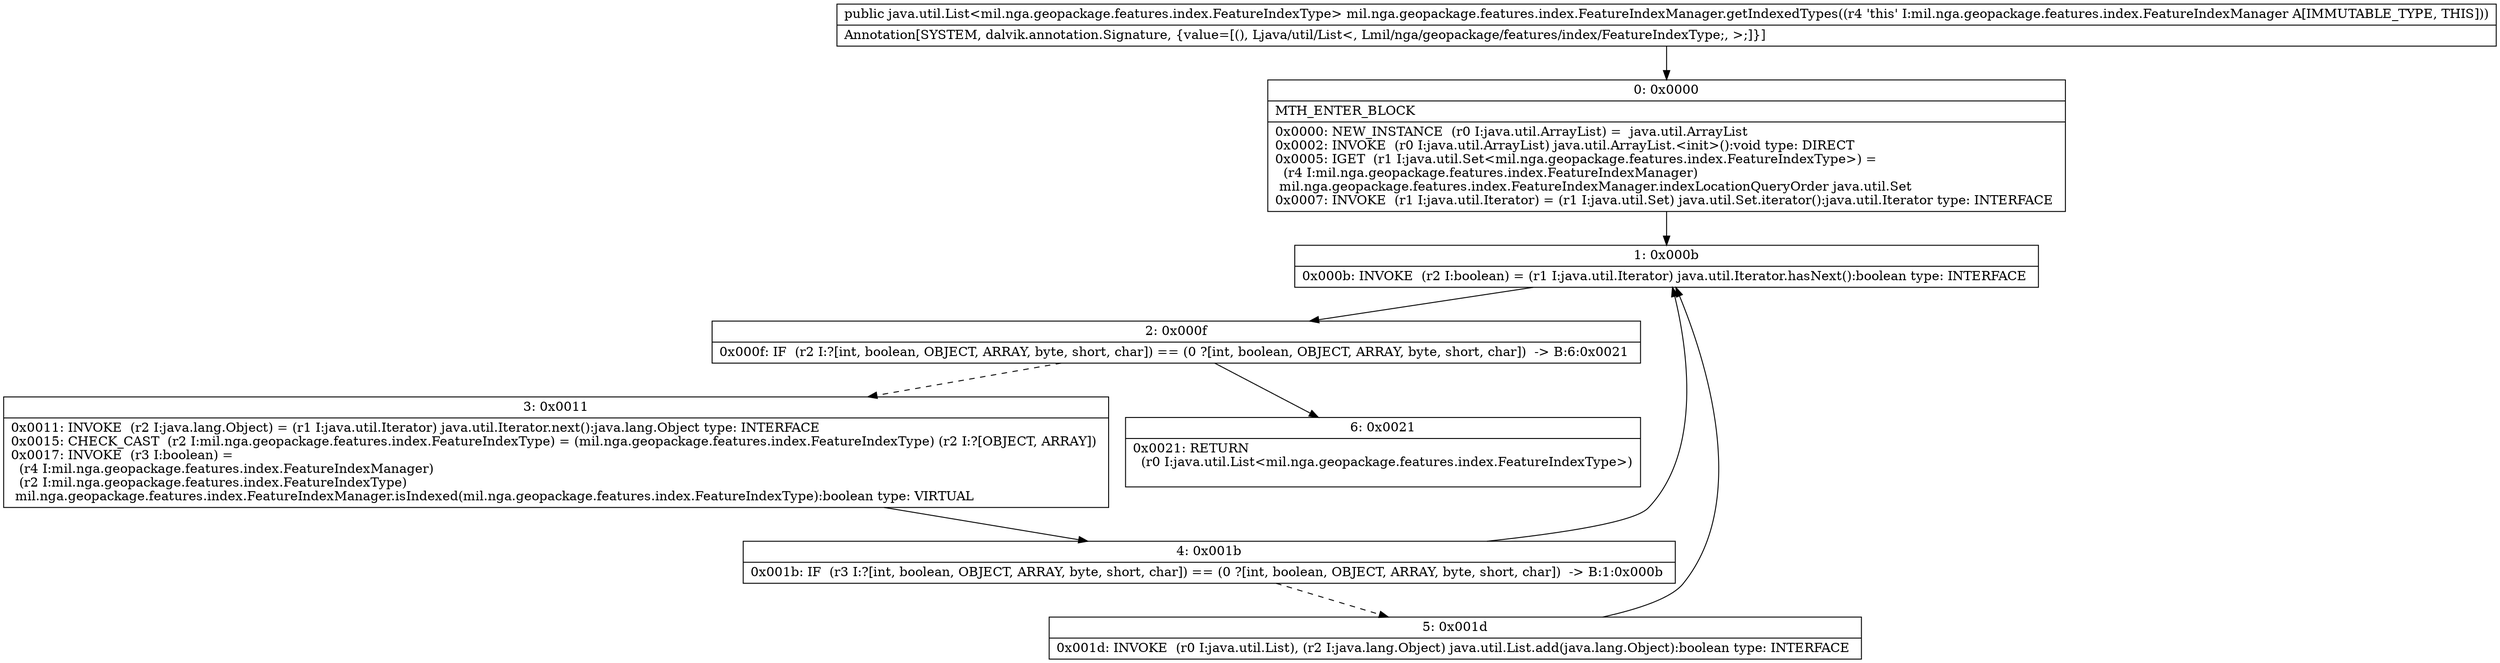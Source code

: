 digraph "CFG formil.nga.geopackage.features.index.FeatureIndexManager.getIndexedTypes()Ljava\/util\/List;" {
Node_0 [shape=record,label="{0\:\ 0x0000|MTH_ENTER_BLOCK\l|0x0000: NEW_INSTANCE  (r0 I:java.util.ArrayList) =  java.util.ArrayList \l0x0002: INVOKE  (r0 I:java.util.ArrayList) java.util.ArrayList.\<init\>():void type: DIRECT \l0x0005: IGET  (r1 I:java.util.Set\<mil.nga.geopackage.features.index.FeatureIndexType\>) = \l  (r4 I:mil.nga.geopackage.features.index.FeatureIndexManager)\l mil.nga.geopackage.features.index.FeatureIndexManager.indexLocationQueryOrder java.util.Set \l0x0007: INVOKE  (r1 I:java.util.Iterator) = (r1 I:java.util.Set) java.util.Set.iterator():java.util.Iterator type: INTERFACE \l}"];
Node_1 [shape=record,label="{1\:\ 0x000b|0x000b: INVOKE  (r2 I:boolean) = (r1 I:java.util.Iterator) java.util.Iterator.hasNext():boolean type: INTERFACE \l}"];
Node_2 [shape=record,label="{2\:\ 0x000f|0x000f: IF  (r2 I:?[int, boolean, OBJECT, ARRAY, byte, short, char]) == (0 ?[int, boolean, OBJECT, ARRAY, byte, short, char])  \-\> B:6:0x0021 \l}"];
Node_3 [shape=record,label="{3\:\ 0x0011|0x0011: INVOKE  (r2 I:java.lang.Object) = (r1 I:java.util.Iterator) java.util.Iterator.next():java.lang.Object type: INTERFACE \l0x0015: CHECK_CAST  (r2 I:mil.nga.geopackage.features.index.FeatureIndexType) = (mil.nga.geopackage.features.index.FeatureIndexType) (r2 I:?[OBJECT, ARRAY]) \l0x0017: INVOKE  (r3 I:boolean) = \l  (r4 I:mil.nga.geopackage.features.index.FeatureIndexManager)\l  (r2 I:mil.nga.geopackage.features.index.FeatureIndexType)\l mil.nga.geopackage.features.index.FeatureIndexManager.isIndexed(mil.nga.geopackage.features.index.FeatureIndexType):boolean type: VIRTUAL \l}"];
Node_4 [shape=record,label="{4\:\ 0x001b|0x001b: IF  (r3 I:?[int, boolean, OBJECT, ARRAY, byte, short, char]) == (0 ?[int, boolean, OBJECT, ARRAY, byte, short, char])  \-\> B:1:0x000b \l}"];
Node_5 [shape=record,label="{5\:\ 0x001d|0x001d: INVOKE  (r0 I:java.util.List), (r2 I:java.lang.Object) java.util.List.add(java.lang.Object):boolean type: INTERFACE \l}"];
Node_6 [shape=record,label="{6\:\ 0x0021|0x0021: RETURN  \l  (r0 I:java.util.List\<mil.nga.geopackage.features.index.FeatureIndexType\>)\l \l}"];
MethodNode[shape=record,label="{public java.util.List\<mil.nga.geopackage.features.index.FeatureIndexType\> mil.nga.geopackage.features.index.FeatureIndexManager.getIndexedTypes((r4 'this' I:mil.nga.geopackage.features.index.FeatureIndexManager A[IMMUTABLE_TYPE, THIS]))  | Annotation[SYSTEM, dalvik.annotation.Signature, \{value=[(), Ljava\/util\/List\<, Lmil\/nga\/geopackage\/features\/index\/FeatureIndexType;, \>;]\}]\l}"];
MethodNode -> Node_0;
Node_0 -> Node_1;
Node_1 -> Node_2;
Node_2 -> Node_3[style=dashed];
Node_2 -> Node_6;
Node_3 -> Node_4;
Node_4 -> Node_1;
Node_4 -> Node_5[style=dashed];
Node_5 -> Node_1;
}

